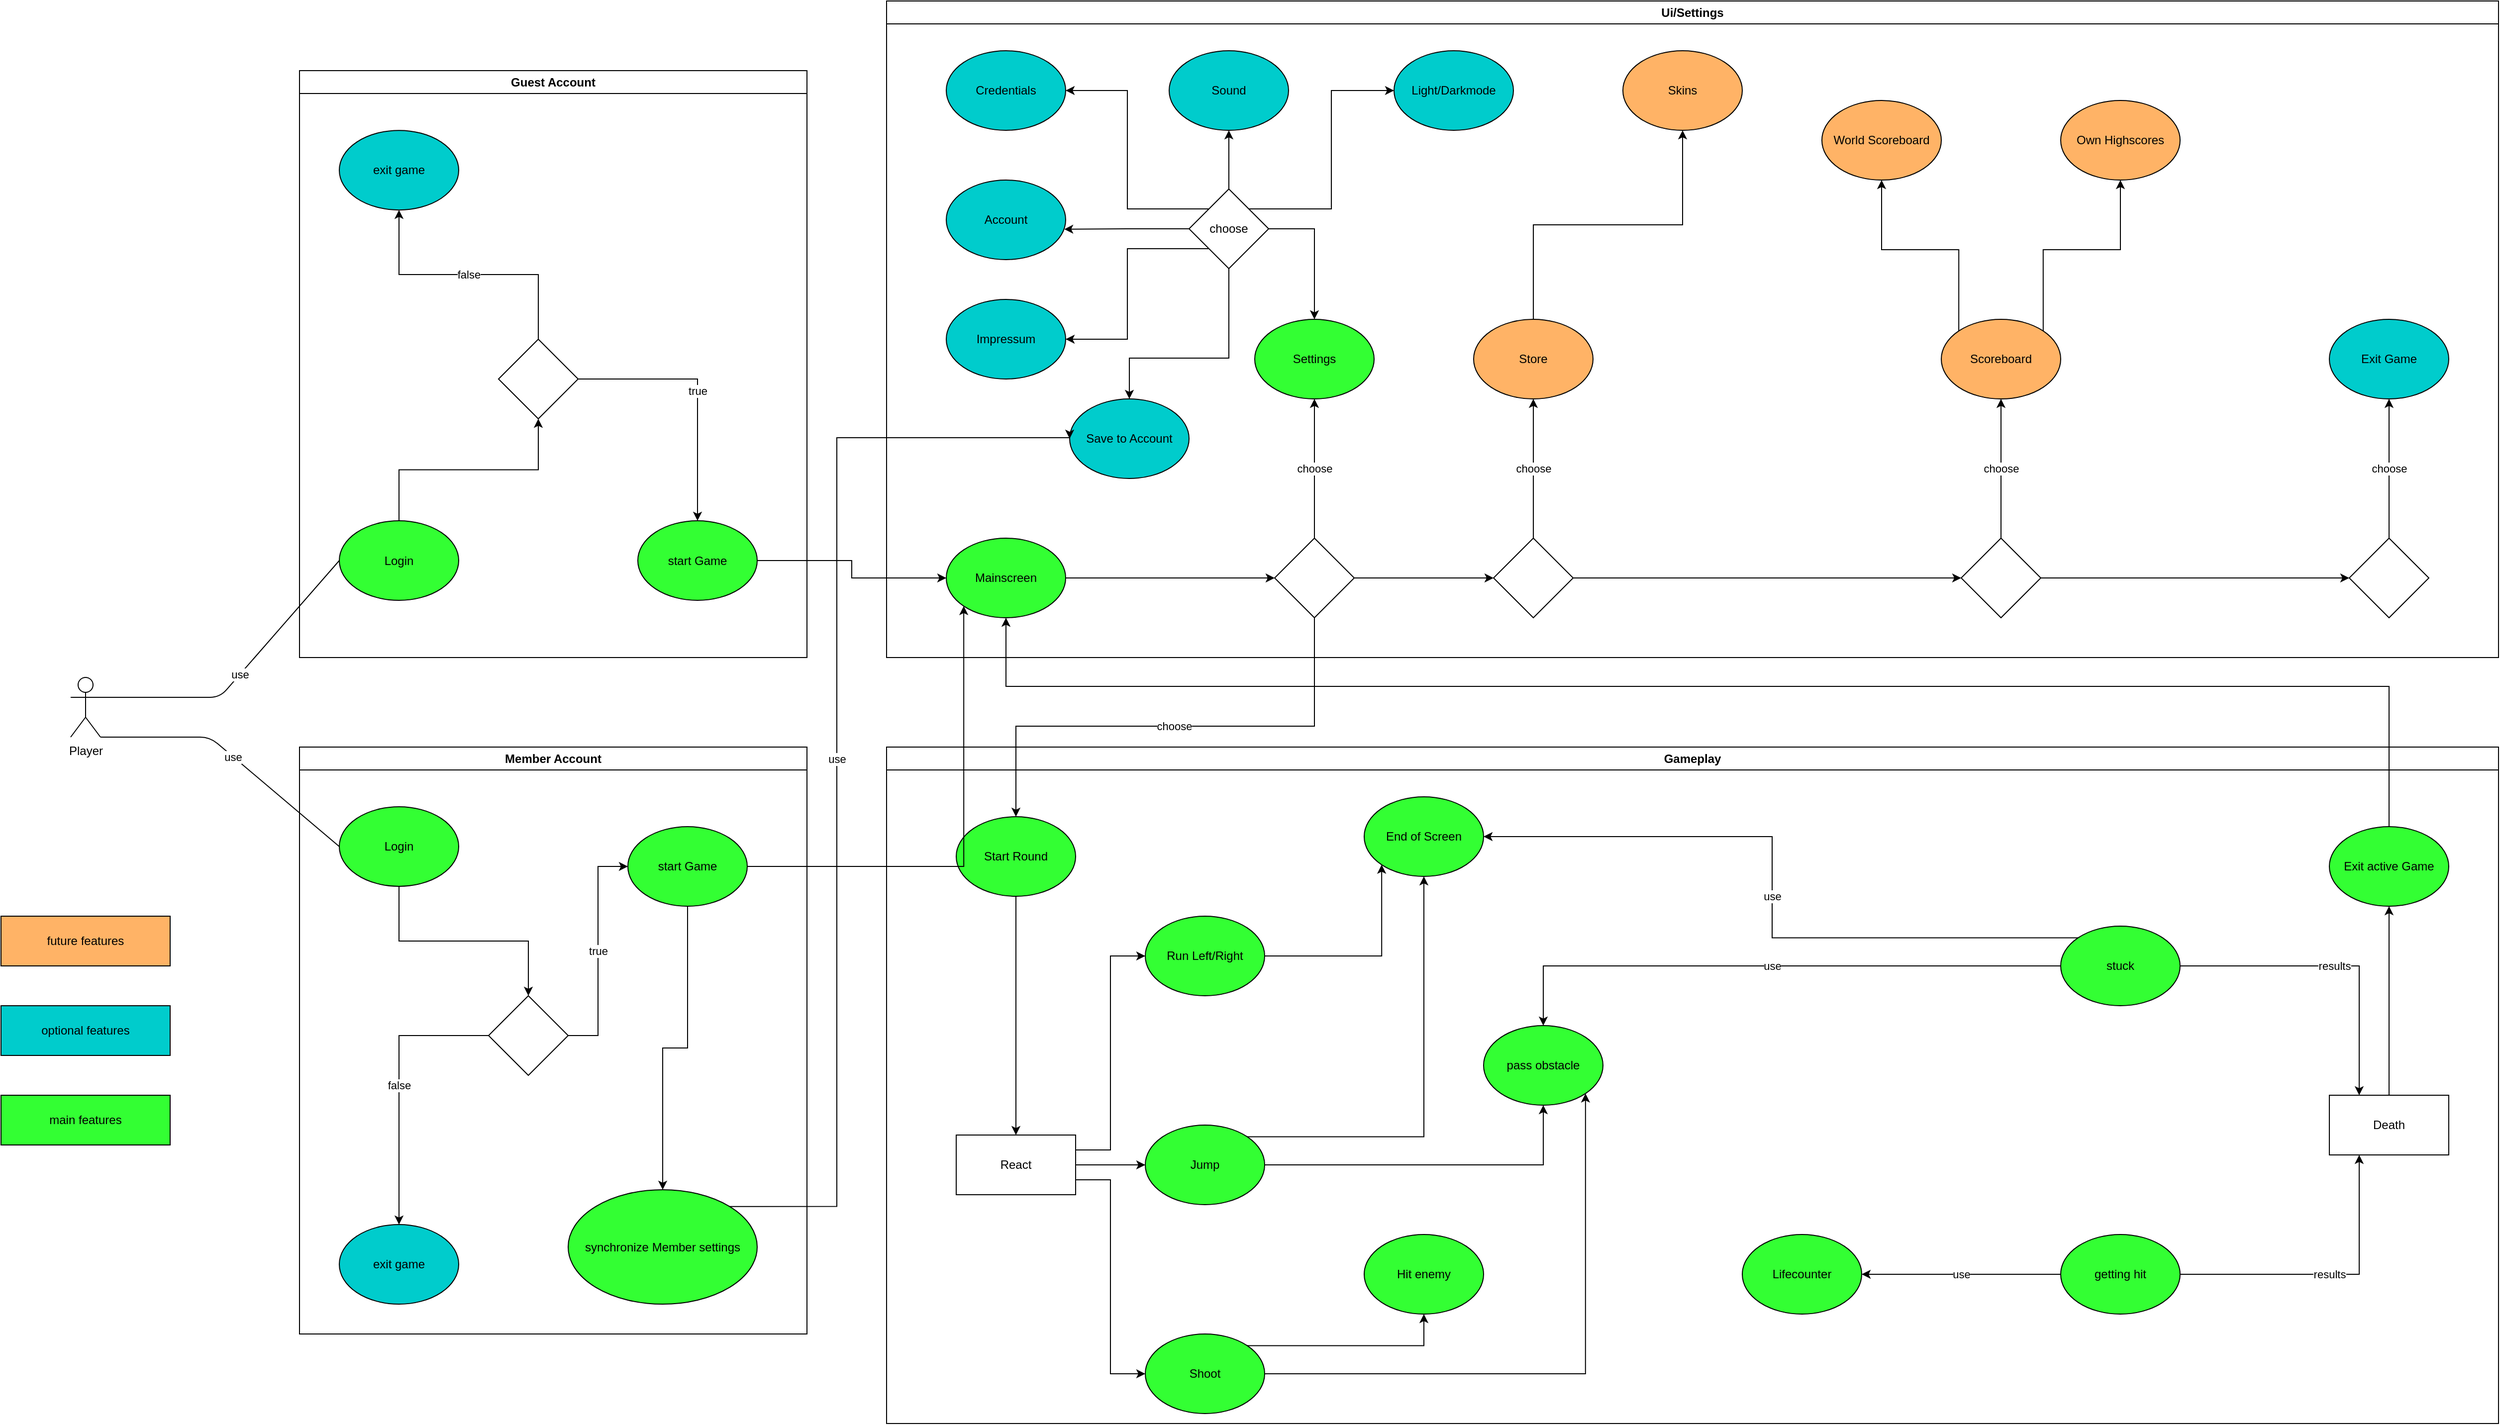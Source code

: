 <mxfile version="12.1.3" type="device" pages="1"><diagram name="Page-1" id="e7e014a7-5840-1c2e-5031-d8a46d1fe8dd"><mxGraphModel dx="2825" dy="1760" grid="1" gridSize="10" guides="1" tooltips="1" connect="1" arrows="1" fold="1" page="1" pageScale="1" pageWidth="1169" pageHeight="826" background="#ffffff" math="0" shadow="0"><root><mxCell id="0"/><mxCell id="1" parent="0"/><mxCell id="UCE65mSBs6iKDg8UYCPX-41" value="&lt;div&gt;Player&lt;/div&gt;" style="shape=umlActor;verticalLabelPosition=bottom;labelBackgroundColor=#ffffff;verticalAlign=top;html=1;outlineConnect=0;" parent="1" vertex="1"><mxGeometry x="-580" y="490" width="30" height="60" as="geometry"/></mxCell><mxCell id="UCE65mSBs6iKDg8UYCPX-42" value="Ui/Settings" style="swimlane;whiteSpace=wrap" parent="1" vertex="1"><mxGeometry x="240" y="-190" width="1620" height="660" as="geometry"/></mxCell><mxCell id="UCE65mSBs6iKDg8UYCPX-101" style="edgeStyle=orthogonalEdgeStyle;rounded=0;orthogonalLoop=1;jettySize=auto;html=1;exitX=1;exitY=0.5;exitDx=0;exitDy=0;" parent="UCE65mSBs6iKDg8UYCPX-42" source="UCE65mSBs6iKDg8UYCPX-98" target="UCE65mSBs6iKDg8UYCPX-100" edge="1"><mxGeometry relative="1" as="geometry"/></mxCell><mxCell id="UCE65mSBs6iKDg8UYCPX-98" value="Mainscreen" style="ellipse;whiteSpace=wrap;html=1;fillColor=#33FF33;" parent="UCE65mSBs6iKDg8UYCPX-42" vertex="1"><mxGeometry x="60" y="540" width="120" height="80" as="geometry"/></mxCell><mxCell id="UCE65mSBs6iKDg8UYCPX-99" value="Settings" style="ellipse;whiteSpace=wrap;html=1;fillColor=#33FF33;" parent="UCE65mSBs6iKDg8UYCPX-42" vertex="1"><mxGeometry x="370" y="320" width="120" height="80" as="geometry"/></mxCell><mxCell id="UCE65mSBs6iKDg8UYCPX-102" value="choose" style="edgeStyle=orthogonalEdgeStyle;rounded=0;orthogonalLoop=1;jettySize=auto;html=1;exitX=0.5;exitY=0;exitDx=0;exitDy=0;entryX=0.5;entryY=1;entryDx=0;entryDy=0;" parent="UCE65mSBs6iKDg8UYCPX-42" source="UCE65mSBs6iKDg8UYCPX-100" target="UCE65mSBs6iKDg8UYCPX-99" edge="1"><mxGeometry relative="1" as="geometry"/></mxCell><mxCell id="UCE65mSBs6iKDg8UYCPX-108" style="edgeStyle=orthogonalEdgeStyle;rounded=0;orthogonalLoop=1;jettySize=auto;html=1;exitX=1;exitY=0.5;exitDx=0;exitDy=0;entryX=0;entryY=0.5;entryDx=0;entryDy=0;" parent="UCE65mSBs6iKDg8UYCPX-42" source="UCE65mSBs6iKDg8UYCPX-100" target="UCE65mSBs6iKDg8UYCPX-107" edge="1"><mxGeometry relative="1" as="geometry"/></mxCell><mxCell id="UCE65mSBs6iKDg8UYCPX-100" value="" style="rhombus;whiteSpace=wrap;html=1;" parent="UCE65mSBs6iKDg8UYCPX-42" vertex="1"><mxGeometry x="390" y="540" width="80" height="80" as="geometry"/></mxCell><mxCell id="UCE65mSBs6iKDg8UYCPX-115" style="edgeStyle=orthogonalEdgeStyle;rounded=0;orthogonalLoop=1;jettySize=auto;html=1;exitX=1;exitY=0.5;exitDx=0;exitDy=0;entryX=0;entryY=0.5;entryDx=0;entryDy=0;" parent="UCE65mSBs6iKDg8UYCPX-42" source="UCE65mSBs6iKDg8UYCPX-107" target="UCE65mSBs6iKDg8UYCPX-113" edge="1"><mxGeometry relative="1" as="geometry"/></mxCell><mxCell id="UCE65mSBs6iKDg8UYCPX-107" value="" style="rhombus;whiteSpace=wrap;html=1;" parent="UCE65mSBs6iKDg8UYCPX-42" vertex="1"><mxGeometry x="610" y="540" width="80" height="80" as="geometry"/></mxCell><mxCell id="UCE65mSBs6iKDg8UYCPX-110" value="choose" style="edgeStyle=orthogonalEdgeStyle;rounded=0;orthogonalLoop=1;jettySize=auto;html=1;entryX=0.5;entryY=1;entryDx=0;entryDy=0;exitX=0.5;exitY=0;exitDx=0;exitDy=0;" parent="UCE65mSBs6iKDg8UYCPX-42" source="UCE65mSBs6iKDg8UYCPX-107" target="UCE65mSBs6iKDg8UYCPX-109" edge="1"><mxGeometry relative="1" as="geometry"><mxPoint x="700" y="449" as="sourcePoint"/><Array as="points"><mxPoint x="650" y="500"/><mxPoint x="650" y="500"/></Array></mxGeometry></mxCell><mxCell id="UCE65mSBs6iKDg8UYCPX-132" style="edgeStyle=orthogonalEdgeStyle;rounded=0;orthogonalLoop=1;jettySize=auto;html=1;exitX=0.5;exitY=0;exitDx=0;exitDy=0;entryX=0.5;entryY=1;entryDx=0;entryDy=0;" parent="UCE65mSBs6iKDg8UYCPX-42" source="UCE65mSBs6iKDg8UYCPX-109" target="UCE65mSBs6iKDg8UYCPX-122" edge="1"><mxGeometry relative="1" as="geometry"/></mxCell><mxCell id="UCE65mSBs6iKDg8UYCPX-109" value="Store" style="ellipse;whiteSpace=wrap;html=1;labelBackgroundColor=none;fillColor=#FFB366;" parent="UCE65mSBs6iKDg8UYCPX-42" vertex="1"><mxGeometry x="590" y="320" width="120" height="80" as="geometry"/></mxCell><mxCell id="UCE65mSBs6iKDg8UYCPX-111" value="Exit Game" style="ellipse;whiteSpace=wrap;html=1;labelBackgroundColor=#00CCCC;fillColor=#00CCCC;" parent="UCE65mSBs6iKDg8UYCPX-42" vertex="1"><mxGeometry x="1450" y="320" width="120" height="80" as="geometry"/></mxCell><mxCell id="UCE65mSBs6iKDg8UYCPX-142" style="edgeStyle=orthogonalEdgeStyle;rounded=0;orthogonalLoop=1;jettySize=auto;html=1;exitX=0;exitY=0;exitDx=0;exitDy=0;entryX=0.5;entryY=1;entryDx=0;entryDy=0;" parent="UCE65mSBs6iKDg8UYCPX-42" source="UCE65mSBs6iKDg8UYCPX-112" target="UCE65mSBs6iKDg8UYCPX-139" edge="1"><mxGeometry relative="1" as="geometry"/></mxCell><mxCell id="UCE65mSBs6iKDg8UYCPX-143" style="edgeStyle=orthogonalEdgeStyle;rounded=0;orthogonalLoop=1;jettySize=auto;html=1;exitX=1;exitY=0;exitDx=0;exitDy=0;entryX=0.5;entryY=1;entryDx=0;entryDy=0;" parent="UCE65mSBs6iKDg8UYCPX-42" source="UCE65mSBs6iKDg8UYCPX-112" target="UCE65mSBs6iKDg8UYCPX-140" edge="1"><mxGeometry relative="1" as="geometry"/></mxCell><mxCell id="UCE65mSBs6iKDg8UYCPX-112" value="Scoreboard" style="ellipse;whiteSpace=wrap;html=1;labelBackgroundColor=none;fillColor=#FFB366;gradientColor=none;" parent="UCE65mSBs6iKDg8UYCPX-42" vertex="1"><mxGeometry x="1060" y="320" width="120" height="80" as="geometry"/></mxCell><mxCell id="UCE65mSBs6iKDg8UYCPX-116" style="edgeStyle=orthogonalEdgeStyle;rounded=0;orthogonalLoop=1;jettySize=auto;html=1;exitX=1;exitY=0.5;exitDx=0;exitDy=0;entryX=0;entryY=0.5;entryDx=0;entryDy=0;" parent="UCE65mSBs6iKDg8UYCPX-42" source="UCE65mSBs6iKDg8UYCPX-113" target="UCE65mSBs6iKDg8UYCPX-114" edge="1"><mxGeometry relative="1" as="geometry"/></mxCell><mxCell id="UCE65mSBs6iKDg8UYCPX-118" value="choose" style="edgeStyle=orthogonalEdgeStyle;rounded=0;orthogonalLoop=1;jettySize=auto;html=1;exitX=0.5;exitY=0;exitDx=0;exitDy=0;entryX=0.5;entryY=1;entryDx=0;entryDy=0;" parent="UCE65mSBs6iKDg8UYCPX-42" source="UCE65mSBs6iKDg8UYCPX-113" target="UCE65mSBs6iKDg8UYCPX-112" edge="1"><mxGeometry relative="1" as="geometry"/></mxCell><mxCell id="UCE65mSBs6iKDg8UYCPX-113" value="" style="rhombus;whiteSpace=wrap;html=1;" parent="UCE65mSBs6iKDg8UYCPX-42" vertex="1"><mxGeometry x="1080" y="540" width="80" height="80" as="geometry"/></mxCell><mxCell id="UCE65mSBs6iKDg8UYCPX-117" value="choose" style="edgeStyle=orthogonalEdgeStyle;rounded=0;orthogonalLoop=1;jettySize=auto;html=1;exitX=0.5;exitY=0;exitDx=0;exitDy=0;entryX=0.5;entryY=1;entryDx=0;entryDy=0;" parent="UCE65mSBs6iKDg8UYCPX-42" source="UCE65mSBs6iKDg8UYCPX-114" target="UCE65mSBs6iKDg8UYCPX-111" edge="1"><mxGeometry relative="1" as="geometry"/></mxCell><mxCell id="UCE65mSBs6iKDg8UYCPX-114" value="" style="rhombus;whiteSpace=wrap;html=1;" parent="UCE65mSBs6iKDg8UYCPX-42" vertex="1"><mxGeometry x="1470" y="540" width="80" height="80" as="geometry"/></mxCell><mxCell id="UCE65mSBs6iKDg8UYCPX-119" value="Credentials" style="ellipse;whiteSpace=wrap;html=1;labelBackgroundColor=#00CCCC;fillColor=#00CCCC;" parent="UCE65mSBs6iKDg8UYCPX-42" vertex="1"><mxGeometry x="60" y="50" width="120" height="80" as="geometry"/></mxCell><mxCell id="UCE65mSBs6iKDg8UYCPX-120" value="Sound" style="ellipse;whiteSpace=wrap;html=1;labelBackgroundColor=#00CCCC;fillColor=#00CCCC;" parent="UCE65mSBs6iKDg8UYCPX-42" vertex="1"><mxGeometry x="284" y="50" width="120" height="80" as="geometry"/></mxCell><mxCell id="UCE65mSBs6iKDg8UYCPX-121" value="Light/Darkmode" style="ellipse;whiteSpace=wrap;html=1;labelBorderColor=none;labelBackgroundColor=#00CCCC;fillColor=#00CCCC;" parent="UCE65mSBs6iKDg8UYCPX-42" vertex="1"><mxGeometry x="510" y="50" width="120" height="80" as="geometry"/></mxCell><mxCell id="UCE65mSBs6iKDg8UYCPX-122" value="Skins" style="ellipse;whiteSpace=wrap;html=1;labelBackgroundColor=none;fillColor=#FFB366;" parent="UCE65mSBs6iKDg8UYCPX-42" vertex="1"><mxGeometry x="740" y="50" width="120" height="80" as="geometry"/></mxCell><mxCell id="UCE65mSBs6iKDg8UYCPX-124" value="Impressum" style="ellipse;whiteSpace=wrap;html=1;labelBackgroundColor=#00CCCC;fillColor=#00CCCC;" parent="UCE65mSBs6iKDg8UYCPX-42" vertex="1"><mxGeometry x="60" y="300" width="120" height="80" as="geometry"/></mxCell><mxCell id="UCE65mSBs6iKDg8UYCPX-127" style="edgeStyle=orthogonalEdgeStyle;rounded=0;orthogonalLoop=1;jettySize=auto;html=1;exitX=0;exitY=1;exitDx=0;exitDy=0;entryX=1;entryY=0.5;entryDx=0;entryDy=0;" parent="UCE65mSBs6iKDg8UYCPX-42" source="UCE65mSBs6iKDg8UYCPX-125" target="UCE65mSBs6iKDg8UYCPX-124" edge="1"><mxGeometry relative="1" as="geometry"/></mxCell><mxCell id="UCE65mSBs6iKDg8UYCPX-128" style="edgeStyle=orthogonalEdgeStyle;rounded=0;orthogonalLoop=1;jettySize=auto;html=1;exitX=0;exitY=0;exitDx=0;exitDy=0;entryX=1;entryY=0.5;entryDx=0;entryDy=0;" parent="UCE65mSBs6iKDg8UYCPX-42" source="UCE65mSBs6iKDg8UYCPX-125" target="UCE65mSBs6iKDg8UYCPX-119" edge="1"><mxGeometry relative="1" as="geometry"/></mxCell><mxCell id="UCE65mSBs6iKDg8UYCPX-129" style="edgeStyle=orthogonalEdgeStyle;rounded=0;orthogonalLoop=1;jettySize=auto;html=1;exitX=0.5;exitY=0;exitDx=0;exitDy=0;entryX=0.5;entryY=1;entryDx=0;entryDy=0;" parent="UCE65mSBs6iKDg8UYCPX-42" source="UCE65mSBs6iKDg8UYCPX-125" target="UCE65mSBs6iKDg8UYCPX-120" edge="1"><mxGeometry relative="1" as="geometry"/></mxCell><mxCell id="UCE65mSBs6iKDg8UYCPX-130" style="edgeStyle=orthogonalEdgeStyle;rounded=0;orthogonalLoop=1;jettySize=auto;html=1;exitX=1;exitY=0;exitDx=0;exitDy=0;entryX=0;entryY=0.5;entryDx=0;entryDy=0;" parent="UCE65mSBs6iKDg8UYCPX-42" source="UCE65mSBs6iKDg8UYCPX-125" target="UCE65mSBs6iKDg8UYCPX-121" edge="1"><mxGeometry relative="1" as="geometry"/></mxCell><mxCell id="UCE65mSBs6iKDg8UYCPX-131" style="edgeStyle=orthogonalEdgeStyle;rounded=0;orthogonalLoop=1;jettySize=auto;html=1;exitX=1;exitY=0.5;exitDx=0;exitDy=0;entryX=0.5;entryY=0;entryDx=0;entryDy=0;" parent="UCE65mSBs6iKDg8UYCPX-42" source="UCE65mSBs6iKDg8UYCPX-125" target="UCE65mSBs6iKDg8UYCPX-99" edge="1"><mxGeometry relative="1" as="geometry"/></mxCell><mxCell id="UCE65mSBs6iKDg8UYCPX-134" style="edgeStyle=orthogonalEdgeStyle;rounded=0;orthogonalLoop=1;jettySize=auto;html=1;exitX=0.5;exitY=1;exitDx=0;exitDy=0;entryX=0.5;entryY=0;entryDx=0;entryDy=0;" parent="UCE65mSBs6iKDg8UYCPX-42" source="UCE65mSBs6iKDg8UYCPX-125" target="UCE65mSBs6iKDg8UYCPX-133" edge="1"><mxGeometry relative="1" as="geometry"><Array as="points"><mxPoint x="344" y="359"/><mxPoint x="244" y="359"/></Array></mxGeometry></mxCell><mxCell id="UCE65mSBs6iKDg8UYCPX-125" value="choose" style="rhombus;whiteSpace=wrap;html=1;" parent="UCE65mSBs6iKDg8UYCPX-42" vertex="1"><mxGeometry x="304" y="189" width="80" height="80" as="geometry"/></mxCell><mxCell id="UCE65mSBs6iKDg8UYCPX-133" value="Save to Account" style="ellipse;whiteSpace=wrap;html=1;labelBackgroundColor=#00CCCC;fillColor=#00CCCC;" parent="UCE65mSBs6iKDg8UYCPX-42" vertex="1"><mxGeometry x="184" y="400" width="120" height="80" as="geometry"/></mxCell><mxCell id="UCE65mSBs6iKDg8UYCPX-139" value="World Scoreboard" style="ellipse;whiteSpace=wrap;html=1;labelBackgroundColor=none;fillColor=#FFB366;" parent="UCE65mSBs6iKDg8UYCPX-42" vertex="1"><mxGeometry x="940" y="100" width="120" height="80" as="geometry"/></mxCell><mxCell id="UCE65mSBs6iKDg8UYCPX-140" value="Own Highscores" style="ellipse;whiteSpace=wrap;html=1;labelBackgroundColor=none;fillColor=#FFB366;" parent="UCE65mSBs6iKDg8UYCPX-42" vertex="1"><mxGeometry x="1180" y="100" width="120" height="80" as="geometry"/></mxCell><mxCell id="UCE65mSBs6iKDg8UYCPX-51" value="Gameplay" style="swimlane;whiteSpace=wrap" parent="1" vertex="1"><mxGeometry x="240" y="560" width="1620" height="680" as="geometry"/></mxCell><mxCell id="UCE65mSBs6iKDg8UYCPX-149" style="edgeStyle=orthogonalEdgeStyle;rounded=0;orthogonalLoop=1;jettySize=auto;html=1;exitX=0.5;exitY=1;exitDx=0;exitDy=0;" parent="UCE65mSBs6iKDg8UYCPX-51" source="UCE65mSBs6iKDg8UYCPX-103" target="UCE65mSBs6iKDg8UYCPX-145" edge="1"><mxGeometry relative="1" as="geometry"/></mxCell><mxCell id="UCE65mSBs6iKDg8UYCPX-103" value="Start Round" style="ellipse;whiteSpace=wrap;html=1;fillColor=#33FF33;" parent="UCE65mSBs6iKDg8UYCPX-51" vertex="1"><mxGeometry x="70" y="70" width="120" height="80" as="geometry"/></mxCell><mxCell id="UCE65mSBs6iKDg8UYCPX-150" style="edgeStyle=orthogonalEdgeStyle;rounded=0;orthogonalLoop=1;jettySize=auto;html=1;exitX=1;exitY=0.25;exitDx=0;exitDy=0;entryX=0;entryY=0.5;entryDx=0;entryDy=0;" parent="UCE65mSBs6iKDg8UYCPX-51" source="UCE65mSBs6iKDg8UYCPX-145" target="UCE65mSBs6iKDg8UYCPX-146" edge="1"><mxGeometry relative="1" as="geometry"/></mxCell><mxCell id="UCE65mSBs6iKDg8UYCPX-151" style="edgeStyle=orthogonalEdgeStyle;rounded=0;orthogonalLoop=1;jettySize=auto;html=1;exitX=1;exitY=0.5;exitDx=0;exitDy=0;entryX=0;entryY=0.5;entryDx=0;entryDy=0;" parent="UCE65mSBs6iKDg8UYCPX-51" source="UCE65mSBs6iKDg8UYCPX-145" target="UCE65mSBs6iKDg8UYCPX-147" edge="1"><mxGeometry relative="1" as="geometry"/></mxCell><mxCell id="UCE65mSBs6iKDg8UYCPX-152" style="edgeStyle=orthogonalEdgeStyle;rounded=0;orthogonalLoop=1;jettySize=auto;html=1;exitX=1;exitY=0.75;exitDx=0;exitDy=0;entryX=0;entryY=0.5;entryDx=0;entryDy=0;" parent="UCE65mSBs6iKDg8UYCPX-51" source="UCE65mSBs6iKDg8UYCPX-145" target="UCE65mSBs6iKDg8UYCPX-148" edge="1"><mxGeometry relative="1" as="geometry"/></mxCell><mxCell id="UCE65mSBs6iKDg8UYCPX-145" value="React" style="rounded=0;whiteSpace=wrap;html=1;labelBackgroundColor=none;" parent="UCE65mSBs6iKDg8UYCPX-51" vertex="1"><mxGeometry x="70" y="390" width="120" height="60" as="geometry"/></mxCell><mxCell id="UCE65mSBs6iKDg8UYCPX-157" style="edgeStyle=orthogonalEdgeStyle;rounded=0;orthogonalLoop=1;jettySize=auto;html=1;exitX=1;exitY=0.5;exitDx=0;exitDy=0;entryX=0;entryY=1;entryDx=0;entryDy=0;" parent="UCE65mSBs6iKDg8UYCPX-51" source="UCE65mSBs6iKDg8UYCPX-146" target="UCE65mSBs6iKDg8UYCPX-153" edge="1"><mxGeometry relative="1" as="geometry"/></mxCell><mxCell id="UCE65mSBs6iKDg8UYCPX-146" value="Run Left/Right" style="ellipse;whiteSpace=wrap;html=1;labelBackgroundColor=none;fillColor=#33FF33;" parent="UCE65mSBs6iKDg8UYCPX-51" vertex="1"><mxGeometry x="260" y="170" width="120" height="80" as="geometry"/></mxCell><mxCell id="UCE65mSBs6iKDg8UYCPX-158" style="edgeStyle=orthogonalEdgeStyle;rounded=0;orthogonalLoop=1;jettySize=auto;html=1;exitX=1;exitY=0;exitDx=0;exitDy=0;entryX=0.5;entryY=1;entryDx=0;entryDy=0;" parent="UCE65mSBs6iKDg8UYCPX-51" source="UCE65mSBs6iKDg8UYCPX-147" target="UCE65mSBs6iKDg8UYCPX-153" edge="1"><mxGeometry relative="1" as="geometry"/></mxCell><mxCell id="UCE65mSBs6iKDg8UYCPX-159" style="edgeStyle=orthogonalEdgeStyle;rounded=0;orthogonalLoop=1;jettySize=auto;html=1;exitX=1;exitY=0.5;exitDx=0;exitDy=0;entryX=0.5;entryY=1;entryDx=0;entryDy=0;" parent="UCE65mSBs6iKDg8UYCPX-51" source="UCE65mSBs6iKDg8UYCPX-147" target="UCE65mSBs6iKDg8UYCPX-155" edge="1"><mxGeometry relative="1" as="geometry"/></mxCell><mxCell id="UCE65mSBs6iKDg8UYCPX-147" value="Jump" style="ellipse;whiteSpace=wrap;html=1;labelBackgroundColor=none;fillColor=#33FF33;" parent="UCE65mSBs6iKDg8UYCPX-51" vertex="1"><mxGeometry x="260" y="380" width="120" height="80" as="geometry"/></mxCell><mxCell id="UCE65mSBs6iKDg8UYCPX-160" style="edgeStyle=orthogonalEdgeStyle;rounded=0;orthogonalLoop=1;jettySize=auto;html=1;exitX=1;exitY=0;exitDx=0;exitDy=0;entryX=0.5;entryY=1;entryDx=0;entryDy=0;" parent="UCE65mSBs6iKDg8UYCPX-51" source="UCE65mSBs6iKDg8UYCPX-148" target="UCE65mSBs6iKDg8UYCPX-156" edge="1"><mxGeometry relative="1" as="geometry"/></mxCell><mxCell id="UCE65mSBs6iKDg8UYCPX-162" style="edgeStyle=orthogonalEdgeStyle;rounded=0;orthogonalLoop=1;jettySize=auto;html=1;exitX=1;exitY=0.5;exitDx=0;exitDy=0;entryX=1;entryY=1;entryDx=0;entryDy=0;" parent="UCE65mSBs6iKDg8UYCPX-51" source="UCE65mSBs6iKDg8UYCPX-148" target="UCE65mSBs6iKDg8UYCPX-155" edge="1"><mxGeometry relative="1" as="geometry"/></mxCell><mxCell id="UCE65mSBs6iKDg8UYCPX-148" value="Shoot" style="ellipse;whiteSpace=wrap;html=1;labelBackgroundColor=none;fillColor=#33FF33;" parent="UCE65mSBs6iKDg8UYCPX-51" vertex="1"><mxGeometry x="260" y="590" width="120" height="80" as="geometry"/></mxCell><mxCell id="UCE65mSBs6iKDg8UYCPX-153" value="End of Screen" style="ellipse;whiteSpace=wrap;html=1;labelBackgroundColor=none;fillColor=#33FF33;" parent="UCE65mSBs6iKDg8UYCPX-51" vertex="1"><mxGeometry x="480" y="50" width="120" height="80" as="geometry"/></mxCell><mxCell id="UCE65mSBs6iKDg8UYCPX-155" value="pass obstacle" style="ellipse;whiteSpace=wrap;html=1;labelBackgroundColor=none;fillColor=#33FF33;" parent="UCE65mSBs6iKDg8UYCPX-51" vertex="1"><mxGeometry x="600" y="280" width="120" height="80" as="geometry"/></mxCell><mxCell id="UCE65mSBs6iKDg8UYCPX-156" value="Hit enemy" style="ellipse;whiteSpace=wrap;html=1;labelBackgroundColor=none;fillColor=#33FF33;" parent="UCE65mSBs6iKDg8UYCPX-51" vertex="1"><mxGeometry x="480" y="490" width="120" height="80" as="geometry"/></mxCell><mxCell id="UCE65mSBs6iKDg8UYCPX-166" style="edgeStyle=orthogonalEdgeStyle;rounded=0;orthogonalLoop=1;jettySize=auto;html=1;exitX=0.5;exitY=0;exitDx=0;exitDy=0;entryX=0.5;entryY=1;entryDx=0;entryDy=0;" parent="UCE65mSBs6iKDg8UYCPX-51" source="UCE65mSBs6iKDg8UYCPX-163" target="UCE65mSBs6iKDg8UYCPX-164" edge="1"><mxGeometry relative="1" as="geometry"/></mxCell><mxCell id="UCE65mSBs6iKDg8UYCPX-163" value="Death" style="rounded=0;whiteSpace=wrap;html=1;labelBackgroundColor=none;fillColor=#FFFFFF;" parent="UCE65mSBs6iKDg8UYCPX-51" vertex="1"><mxGeometry x="1450" y="350" width="120" height="60" as="geometry"/></mxCell><mxCell id="UCE65mSBs6iKDg8UYCPX-164" value="Exit active Game" style="ellipse;whiteSpace=wrap;html=1;labelBackgroundColor=none;fillColor=#33FF33;" parent="UCE65mSBs6iKDg8UYCPX-51" vertex="1"><mxGeometry x="1450" y="80" width="120" height="80" as="geometry"/></mxCell><mxCell id="UCE65mSBs6iKDg8UYCPX-172" value="results" style="edgeStyle=orthogonalEdgeStyle;rounded=0;orthogonalLoop=1;jettySize=auto;html=1;exitX=1;exitY=0.5;exitDx=0;exitDy=0;entryX=0.25;entryY=1;entryDx=0;entryDy=0;" parent="UCE65mSBs6iKDg8UYCPX-51" source="UCE65mSBs6iKDg8UYCPX-167" target="UCE65mSBs6iKDg8UYCPX-163" edge="1"><mxGeometry relative="1" as="geometry"/></mxCell><mxCell id="UCE65mSBs6iKDg8UYCPX-174" value="use" style="edgeStyle=orthogonalEdgeStyle;rounded=0;orthogonalLoop=1;jettySize=auto;html=1;exitX=0;exitY=0.5;exitDx=0;exitDy=0;entryX=1;entryY=0.5;entryDx=0;entryDy=0;" parent="UCE65mSBs6iKDg8UYCPX-51" source="UCE65mSBs6iKDg8UYCPX-167" target="UCE65mSBs6iKDg8UYCPX-170" edge="1"><mxGeometry relative="1" as="geometry"/></mxCell><mxCell id="UCE65mSBs6iKDg8UYCPX-167" value="getting hit" style="ellipse;whiteSpace=wrap;html=1;labelBackgroundColor=none;fillColor=#33FF33;" parent="UCE65mSBs6iKDg8UYCPX-51" vertex="1"><mxGeometry x="1180" y="490" width="120" height="80" as="geometry"/></mxCell><mxCell id="UCE65mSBs6iKDg8UYCPX-173" value="results" style="edgeStyle=orthogonalEdgeStyle;rounded=0;orthogonalLoop=1;jettySize=auto;html=1;exitX=1;exitY=0.5;exitDx=0;exitDy=0;entryX=0.25;entryY=0;entryDx=0;entryDy=0;" parent="UCE65mSBs6iKDg8UYCPX-51" source="UCE65mSBs6iKDg8UYCPX-168" target="UCE65mSBs6iKDg8UYCPX-163" edge="1"><mxGeometry relative="1" as="geometry"/></mxCell><mxCell id="UCE65mSBs6iKDg8UYCPX-175" value="use" style="edgeStyle=orthogonalEdgeStyle;rounded=0;orthogonalLoop=1;jettySize=auto;html=1;exitX=0;exitY=0;exitDx=0;exitDy=0;entryX=1;entryY=0.5;entryDx=0;entryDy=0;" parent="UCE65mSBs6iKDg8UYCPX-51" source="UCE65mSBs6iKDg8UYCPX-168" target="UCE65mSBs6iKDg8UYCPX-153" edge="1"><mxGeometry relative="1" as="geometry"/></mxCell><mxCell id="UCE65mSBs6iKDg8UYCPX-176" value="use" style="edgeStyle=orthogonalEdgeStyle;rounded=0;orthogonalLoop=1;jettySize=auto;html=1;exitX=0;exitY=0.5;exitDx=0;exitDy=0;entryX=0.5;entryY=0;entryDx=0;entryDy=0;" parent="UCE65mSBs6iKDg8UYCPX-51" source="UCE65mSBs6iKDg8UYCPX-168" target="UCE65mSBs6iKDg8UYCPX-155" edge="1"><mxGeometry relative="1" as="geometry"/></mxCell><mxCell id="UCE65mSBs6iKDg8UYCPX-168" value="stuck" style="ellipse;whiteSpace=wrap;html=1;labelBackgroundColor=none;fillColor=#33FF33;" parent="UCE65mSBs6iKDg8UYCPX-51" vertex="1"><mxGeometry x="1180" y="180" width="120" height="80" as="geometry"/></mxCell><mxCell id="UCE65mSBs6iKDg8UYCPX-170" value="Lifecounter" style="ellipse;whiteSpace=wrap;html=1;labelBackgroundColor=none;fillColor=#33FF33;" parent="UCE65mSBs6iKDg8UYCPX-51" vertex="1"><mxGeometry x="860" y="490" width="120" height="80" as="geometry"/></mxCell><mxCell id="UCE65mSBs6iKDg8UYCPX-79" value="Guest Account" style="swimlane;whiteSpace=wrap" parent="1" vertex="1"><mxGeometry x="-350" y="-120" width="510" height="590" as="geometry"/></mxCell><mxCell id="UCE65mSBs6iKDg8UYCPX-95" style="edgeStyle=orthogonalEdgeStyle;rounded=0;orthogonalLoop=1;jettySize=auto;html=1;exitX=0.5;exitY=0;exitDx=0;exitDy=0;entryX=0.5;entryY=1;entryDx=0;entryDy=0;" parent="UCE65mSBs6iKDg8UYCPX-79" source="UCE65mSBs6iKDg8UYCPX-82" target="UCE65mSBs6iKDg8UYCPX-93" edge="1"><mxGeometry relative="1" as="geometry"/></mxCell><mxCell id="UCE65mSBs6iKDg8UYCPX-82" value="Login" style="ellipse;whiteSpace=wrap;html=1;fillColor=#33FF33;" parent="UCE65mSBs6iKDg8UYCPX-79" vertex="1"><mxGeometry x="40" y="452.5" width="120" height="80" as="geometry"/></mxCell><mxCell id="UCE65mSBs6iKDg8UYCPX-92" value="exit game" style="ellipse;whiteSpace=wrap;html=1;labelBackgroundColor=none;fillColor=#00CCCC;" parent="UCE65mSBs6iKDg8UYCPX-79" vertex="1"><mxGeometry x="40" y="60.071" width="120" height="80" as="geometry"/></mxCell><mxCell id="UCE65mSBs6iKDg8UYCPX-96" value="false" style="edgeStyle=orthogonalEdgeStyle;rounded=0;orthogonalLoop=1;jettySize=auto;html=1;exitX=0.5;exitY=0;exitDx=0;exitDy=0;entryX=0.5;entryY=1;entryDx=0;entryDy=0;" parent="UCE65mSBs6iKDg8UYCPX-79" source="UCE65mSBs6iKDg8UYCPX-93" target="UCE65mSBs6iKDg8UYCPX-92" edge="1"><mxGeometry relative="1" as="geometry"/></mxCell><mxCell id="UCE65mSBs6iKDg8UYCPX-97" value="true" style="edgeStyle=orthogonalEdgeStyle;rounded=0;orthogonalLoop=1;jettySize=auto;html=1;exitX=1;exitY=0.5;exitDx=0;exitDy=0;entryX=0.5;entryY=0;entryDx=0;entryDy=0;" parent="UCE65mSBs6iKDg8UYCPX-79" source="UCE65mSBs6iKDg8UYCPX-93" target="UCE65mSBs6iKDg8UYCPX-94" edge="1"><mxGeometry relative="1" as="geometry"/></mxCell><mxCell id="UCE65mSBs6iKDg8UYCPX-93" value="" style="rhombus;whiteSpace=wrap;html=1;" parent="UCE65mSBs6iKDg8UYCPX-79" vertex="1"><mxGeometry x="200" y="270" width="80" height="80" as="geometry"/></mxCell><mxCell id="UCE65mSBs6iKDg8UYCPX-94" value="start Game" style="ellipse;whiteSpace=wrap;html=1;fillColor=#33FF33;" parent="UCE65mSBs6iKDg8UYCPX-79" vertex="1"><mxGeometry x="340" y="452.5" width="120" height="80" as="geometry"/></mxCell><mxCell id="UCE65mSBs6iKDg8UYCPX-80" value="Member Account" style="swimlane;whiteSpace=wrap" parent="1" vertex="1"><mxGeometry x="-350" y="560" width="510" height="590" as="geometry"/></mxCell><mxCell id="UCE65mSBs6iKDg8UYCPX-88" style="edgeStyle=orthogonalEdgeStyle;rounded=0;orthogonalLoop=1;jettySize=auto;html=1;exitX=0.5;exitY=1;exitDx=0;exitDy=0;entryX=0.5;entryY=0;entryDx=0;entryDy=0;" parent="UCE65mSBs6iKDg8UYCPX-80" source="UCE65mSBs6iKDg8UYCPX-81" target="UCE65mSBs6iKDg8UYCPX-86" edge="1"><mxGeometry relative="1" as="geometry"/></mxCell><mxCell id="UCE65mSBs6iKDg8UYCPX-81" value="Login" style="ellipse;whiteSpace=wrap;html=1;fillColor=#33FF33;" parent="UCE65mSBs6iKDg8UYCPX-80" vertex="1"><mxGeometry x="40" y="60" width="120" height="80" as="geometry"/></mxCell><mxCell id="UCE65mSBs6iKDg8UYCPX-83" value="synchronize Member settings" style="ellipse;whiteSpace=wrap;html=1;fillColor=#33FF33;" parent="UCE65mSBs6iKDg8UYCPX-80" vertex="1"><mxGeometry x="270" y="445" width="190" height="115" as="geometry"/></mxCell><mxCell id="UCE65mSBs6iKDg8UYCPX-91" style="edgeStyle=orthogonalEdgeStyle;rounded=0;orthogonalLoop=1;jettySize=auto;html=1;exitX=0.5;exitY=1;exitDx=0;exitDy=0;entryX=0.5;entryY=0;entryDx=0;entryDy=0;" parent="UCE65mSBs6iKDg8UYCPX-80" source="UCE65mSBs6iKDg8UYCPX-84" target="UCE65mSBs6iKDg8UYCPX-83" edge="1"><mxGeometry relative="1" as="geometry"/></mxCell><mxCell id="UCE65mSBs6iKDg8UYCPX-84" value="start Game" style="ellipse;whiteSpace=wrap;html=1;fillColor=#33FF33;" parent="UCE65mSBs6iKDg8UYCPX-80" vertex="1"><mxGeometry x="330" y="80" width="120" height="80" as="geometry"/></mxCell><mxCell id="UCE65mSBs6iKDg8UYCPX-85" value="exit game" style="ellipse;whiteSpace=wrap;html=1;labelBackgroundColor=#00CCCC;fillColor=#00CCCC;" parent="UCE65mSBs6iKDg8UYCPX-80" vertex="1"><mxGeometry x="40" y="480" width="120" height="80" as="geometry"/></mxCell><mxCell id="UCE65mSBs6iKDg8UYCPX-89" value="false" style="edgeStyle=orthogonalEdgeStyle;rounded=0;orthogonalLoop=1;jettySize=auto;html=1;exitX=0;exitY=0.5;exitDx=0;exitDy=0;" parent="UCE65mSBs6iKDg8UYCPX-80" source="UCE65mSBs6iKDg8UYCPX-86" target="UCE65mSBs6iKDg8UYCPX-85" edge="1"><mxGeometry relative="1" as="geometry"/></mxCell><mxCell id="UCE65mSBs6iKDg8UYCPX-90" value="true" style="edgeStyle=orthogonalEdgeStyle;rounded=0;orthogonalLoop=1;jettySize=auto;html=1;exitX=1;exitY=0.5;exitDx=0;exitDy=0;entryX=0;entryY=0.5;entryDx=0;entryDy=0;" parent="UCE65mSBs6iKDg8UYCPX-80" source="UCE65mSBs6iKDg8UYCPX-86" target="UCE65mSBs6iKDg8UYCPX-84" edge="1"><mxGeometry relative="1" as="geometry"/></mxCell><mxCell id="UCE65mSBs6iKDg8UYCPX-86" value="" style="rhombus;whiteSpace=wrap;html=1;" parent="UCE65mSBs6iKDg8UYCPX-80" vertex="1"><mxGeometry x="190" y="250" width="80" height="80" as="geometry"/></mxCell><mxCell id="UCE65mSBs6iKDg8UYCPX-104" value="choose" style="edgeStyle=orthogonalEdgeStyle;rounded=0;orthogonalLoop=1;jettySize=auto;html=1;exitX=0.5;exitY=1;exitDx=0;exitDy=0;entryX=0.5;entryY=0;entryDx=0;entryDy=0;" parent="1" source="UCE65mSBs6iKDg8UYCPX-100" target="UCE65mSBs6iKDg8UYCPX-103" edge="1"><mxGeometry relative="1" as="geometry"><Array as="points"><mxPoint x="670" y="539"/><mxPoint x="370" y="539"/></Array></mxGeometry></mxCell><mxCell id="UCE65mSBs6iKDg8UYCPX-105" style="edgeStyle=orthogonalEdgeStyle;rounded=0;orthogonalLoop=1;jettySize=auto;html=1;exitX=1;exitY=0.5;exitDx=0;exitDy=0;entryX=0;entryY=0.5;entryDx=0;entryDy=0;" parent="1" source="UCE65mSBs6iKDg8UYCPX-94" target="UCE65mSBs6iKDg8UYCPX-98" edge="1"><mxGeometry relative="1" as="geometry"/></mxCell><mxCell id="UCE65mSBs6iKDg8UYCPX-106" style="edgeStyle=orthogonalEdgeStyle;rounded=0;orthogonalLoop=1;jettySize=auto;html=1;exitX=1;exitY=0.5;exitDx=0;exitDy=0;entryX=0;entryY=1;entryDx=0;entryDy=0;" parent="1" source="UCE65mSBs6iKDg8UYCPX-84" target="UCE65mSBs6iKDg8UYCPX-98" edge="1"><mxGeometry relative="1" as="geometry"/></mxCell><mxCell id="UCE65mSBs6iKDg8UYCPX-123" value="Account" style="ellipse;whiteSpace=wrap;html=1;labelBackgroundColor=#00CCCC;fillColor=#00CCCC;" parent="1" vertex="1"><mxGeometry x="300" y="-10" width="120" height="80" as="geometry"/></mxCell><mxCell id="UCE65mSBs6iKDg8UYCPX-126" style="edgeStyle=orthogonalEdgeStyle;rounded=0;orthogonalLoop=1;jettySize=auto;html=1;exitX=0;exitY=0.5;exitDx=0;exitDy=0;entryX=0.988;entryY=0.618;entryDx=0;entryDy=0;entryPerimeter=0;" parent="1" source="UCE65mSBs6iKDg8UYCPX-125" target="UCE65mSBs6iKDg8UYCPX-123" edge="1"><mxGeometry relative="1" as="geometry"/></mxCell><mxCell id="UCE65mSBs6iKDg8UYCPX-135" value="use" style="edgeStyle=orthogonalEdgeStyle;rounded=0;orthogonalLoop=1;jettySize=auto;html=1;exitX=1;exitY=0;exitDx=0;exitDy=0;entryX=0;entryY=0.5;entryDx=0;entryDy=0;" parent="1" source="UCE65mSBs6iKDg8UYCPX-83" target="UCE65mSBs6iKDg8UYCPX-133" edge="1"><mxGeometry relative="1" as="geometry"><Array as="points"><mxPoint x="190" y="1022"/><mxPoint x="190" y="249"/></Array></mxGeometry></mxCell><mxCell id="UCE65mSBs6iKDg8UYCPX-165" style="edgeStyle=orthogonalEdgeStyle;rounded=0;orthogonalLoop=1;jettySize=auto;html=1;exitX=0.5;exitY=0;exitDx=0;exitDy=0;entryX=0.5;entryY=1;entryDx=0;entryDy=0;" parent="1" source="UCE65mSBs6iKDg8UYCPX-164" target="UCE65mSBs6iKDg8UYCPX-98" edge="1"><mxGeometry relative="1" as="geometry"><Array as="points"><mxPoint x="1750" y="499"/><mxPoint x="360" y="499"/></Array></mxGeometry></mxCell><mxCell id="Bmql9xkUCDyQ0EOeBW0r-1" value="future features" style="rounded=0;whiteSpace=wrap;html=1;labelBackgroundColor=none;fillColor=#FFB366;" parent="1" vertex="1"><mxGeometry x="-650" y="730" width="170" height="50" as="geometry"/></mxCell><mxCell id="Bmql9xkUCDyQ0EOeBW0r-2" value="optional features" style="rounded=0;whiteSpace=wrap;html=1;labelBackgroundColor=none;fillColor=#00CCCC;" parent="1" vertex="1"><mxGeometry x="-650" y="820" width="170" height="50" as="geometry"/></mxCell><mxCell id="Bmql9xkUCDyQ0EOeBW0r-3" value="main features" style="rounded=0;whiteSpace=wrap;html=1;labelBackgroundColor=none;fillColor=#33FF33;" parent="1" vertex="1"><mxGeometry x="-650" y="910" width="170" height="50" as="geometry"/></mxCell><mxCell id="bqebdCkCOxKX7erD0vnQ-3" value="use" style="endArrow=none;html=1;entryX=1;entryY=1;entryDx=0;entryDy=0;entryPerimeter=0;exitX=0;exitY=0.5;exitDx=0;exitDy=0;" edge="1" parent="1" source="UCE65mSBs6iKDg8UYCPX-81" target="UCE65mSBs6iKDg8UYCPX-41"><mxGeometry width="50" height="50" relative="1" as="geometry"><mxPoint x="-650" y="1380" as="sourcePoint"/><mxPoint x="-600" y="1330" as="targetPoint"/><Array as="points"><mxPoint x="-440" y="550"/></Array></mxGeometry></mxCell><mxCell id="bqebdCkCOxKX7erD0vnQ-4" value="use" style="endArrow=none;html=1;entryX=1;entryY=0.333;entryDx=0;entryDy=0;entryPerimeter=0;exitX=0;exitY=0.5;exitDx=0;exitDy=0;" edge="1" parent="1" source="UCE65mSBs6iKDg8UYCPX-82" target="UCE65mSBs6iKDg8UYCPX-41"><mxGeometry width="50" height="50" relative="1" as="geometry"><mxPoint x="-310" y="660" as="sourcePoint"/><mxPoint x="-550" y="550" as="targetPoint"/><Array as="points"><mxPoint x="-430" y="510"/></Array></mxGeometry></mxCell></root></mxGraphModel></diagram></mxfile>